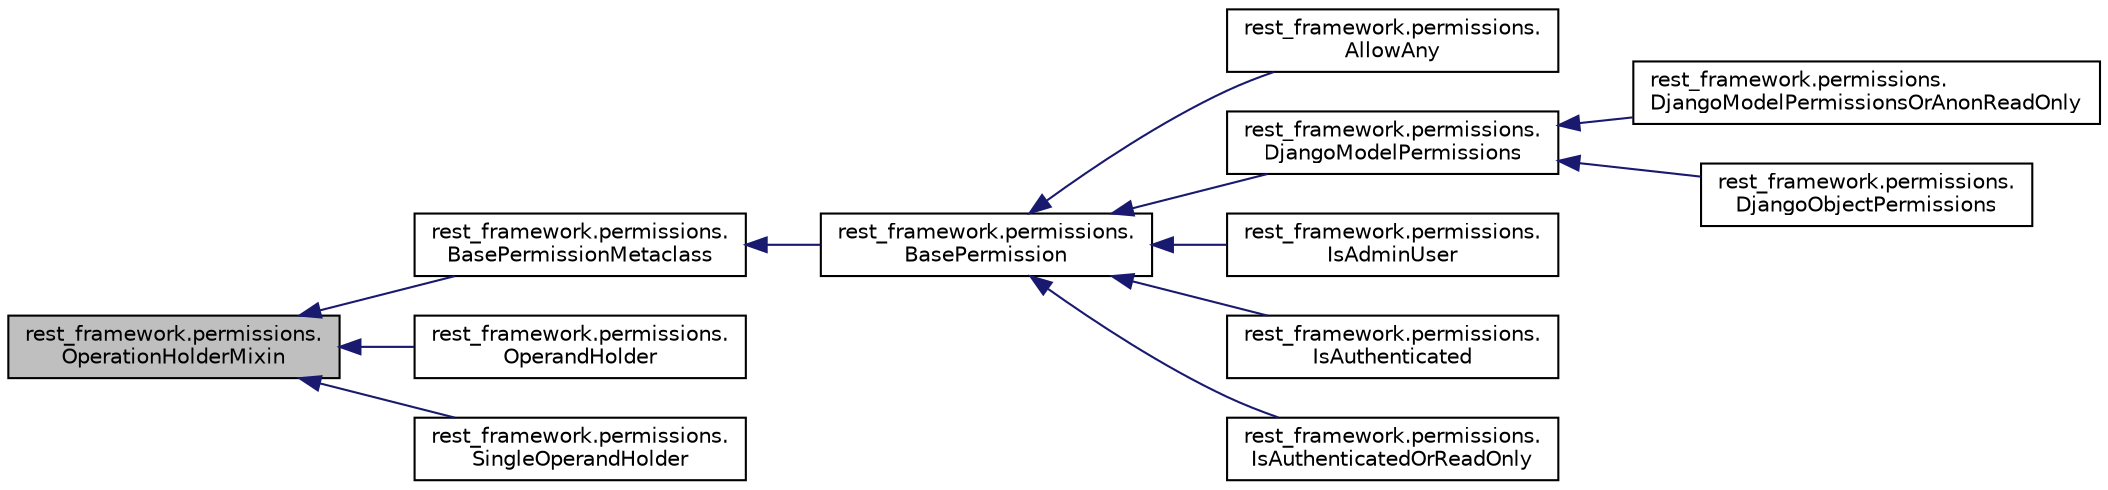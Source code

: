digraph "rest_framework.permissions.OperationHolderMixin"
{
 // LATEX_PDF_SIZE
  edge [fontname="Helvetica",fontsize="10",labelfontname="Helvetica",labelfontsize="10"];
  node [fontname="Helvetica",fontsize="10",shape=record];
  rankdir="LR";
  Node1 [label="rest_framework.permissions.\lOperationHolderMixin",height=0.2,width=0.4,color="black", fillcolor="grey75", style="filled", fontcolor="black",tooltip=" "];
  Node1 -> Node2 [dir="back",color="midnightblue",fontsize="10",style="solid"];
  Node2 [label="rest_framework.permissions.\lBasePermissionMetaclass",height=0.2,width=0.4,color="black", fillcolor="white", style="filled",URL="$classrest__framework_1_1permissions_1_1_base_permission_metaclass.html",tooltip=" "];
  Node2 -> Node3 [dir="back",color="midnightblue",fontsize="10",style="solid"];
  Node3 [label="rest_framework.permissions.\lBasePermission",height=0.2,width=0.4,color="black", fillcolor="white", style="filled",URL="$classrest__framework_1_1permissions_1_1_base_permission.html",tooltip=" "];
  Node3 -> Node4 [dir="back",color="midnightblue",fontsize="10",style="solid"];
  Node4 [label="rest_framework.permissions.\lAllowAny",height=0.2,width=0.4,color="black", fillcolor="white", style="filled",URL="$classrest__framework_1_1permissions_1_1_allow_any.html",tooltip=" "];
  Node3 -> Node5 [dir="back",color="midnightblue",fontsize="10",style="solid"];
  Node5 [label="rest_framework.permissions.\lDjangoModelPermissions",height=0.2,width=0.4,color="black", fillcolor="white", style="filled",URL="$classrest__framework_1_1permissions_1_1_django_model_permissions.html",tooltip=" "];
  Node5 -> Node6 [dir="back",color="midnightblue",fontsize="10",style="solid"];
  Node6 [label="rest_framework.permissions.\lDjangoModelPermissionsOrAnonReadOnly",height=0.2,width=0.4,color="black", fillcolor="white", style="filled",URL="$classrest__framework_1_1permissions_1_1_django_model_permissions_or_anon_read_only.html",tooltip=" "];
  Node5 -> Node7 [dir="back",color="midnightblue",fontsize="10",style="solid"];
  Node7 [label="rest_framework.permissions.\lDjangoObjectPermissions",height=0.2,width=0.4,color="black", fillcolor="white", style="filled",URL="$classrest__framework_1_1permissions_1_1_django_object_permissions.html",tooltip=" "];
  Node3 -> Node8 [dir="back",color="midnightblue",fontsize="10",style="solid"];
  Node8 [label="rest_framework.permissions.\lIsAdminUser",height=0.2,width=0.4,color="black", fillcolor="white", style="filled",URL="$classrest__framework_1_1permissions_1_1_is_admin_user.html",tooltip=" "];
  Node3 -> Node9 [dir="back",color="midnightblue",fontsize="10",style="solid"];
  Node9 [label="rest_framework.permissions.\lIsAuthenticated",height=0.2,width=0.4,color="black", fillcolor="white", style="filled",URL="$classrest__framework_1_1permissions_1_1_is_authenticated.html",tooltip=" "];
  Node3 -> Node10 [dir="back",color="midnightblue",fontsize="10",style="solid"];
  Node10 [label="rest_framework.permissions.\lIsAuthenticatedOrReadOnly",height=0.2,width=0.4,color="black", fillcolor="white", style="filled",URL="$classrest__framework_1_1permissions_1_1_is_authenticated_or_read_only.html",tooltip=" "];
  Node1 -> Node11 [dir="back",color="midnightblue",fontsize="10",style="solid"];
  Node11 [label="rest_framework.permissions.\lOperandHolder",height=0.2,width=0.4,color="black", fillcolor="white", style="filled",URL="$classrest__framework_1_1permissions_1_1_operand_holder.html",tooltip=" "];
  Node1 -> Node12 [dir="back",color="midnightblue",fontsize="10",style="solid"];
  Node12 [label="rest_framework.permissions.\lSingleOperandHolder",height=0.2,width=0.4,color="black", fillcolor="white", style="filled",URL="$classrest__framework_1_1permissions_1_1_single_operand_holder.html",tooltip=" "];
}
